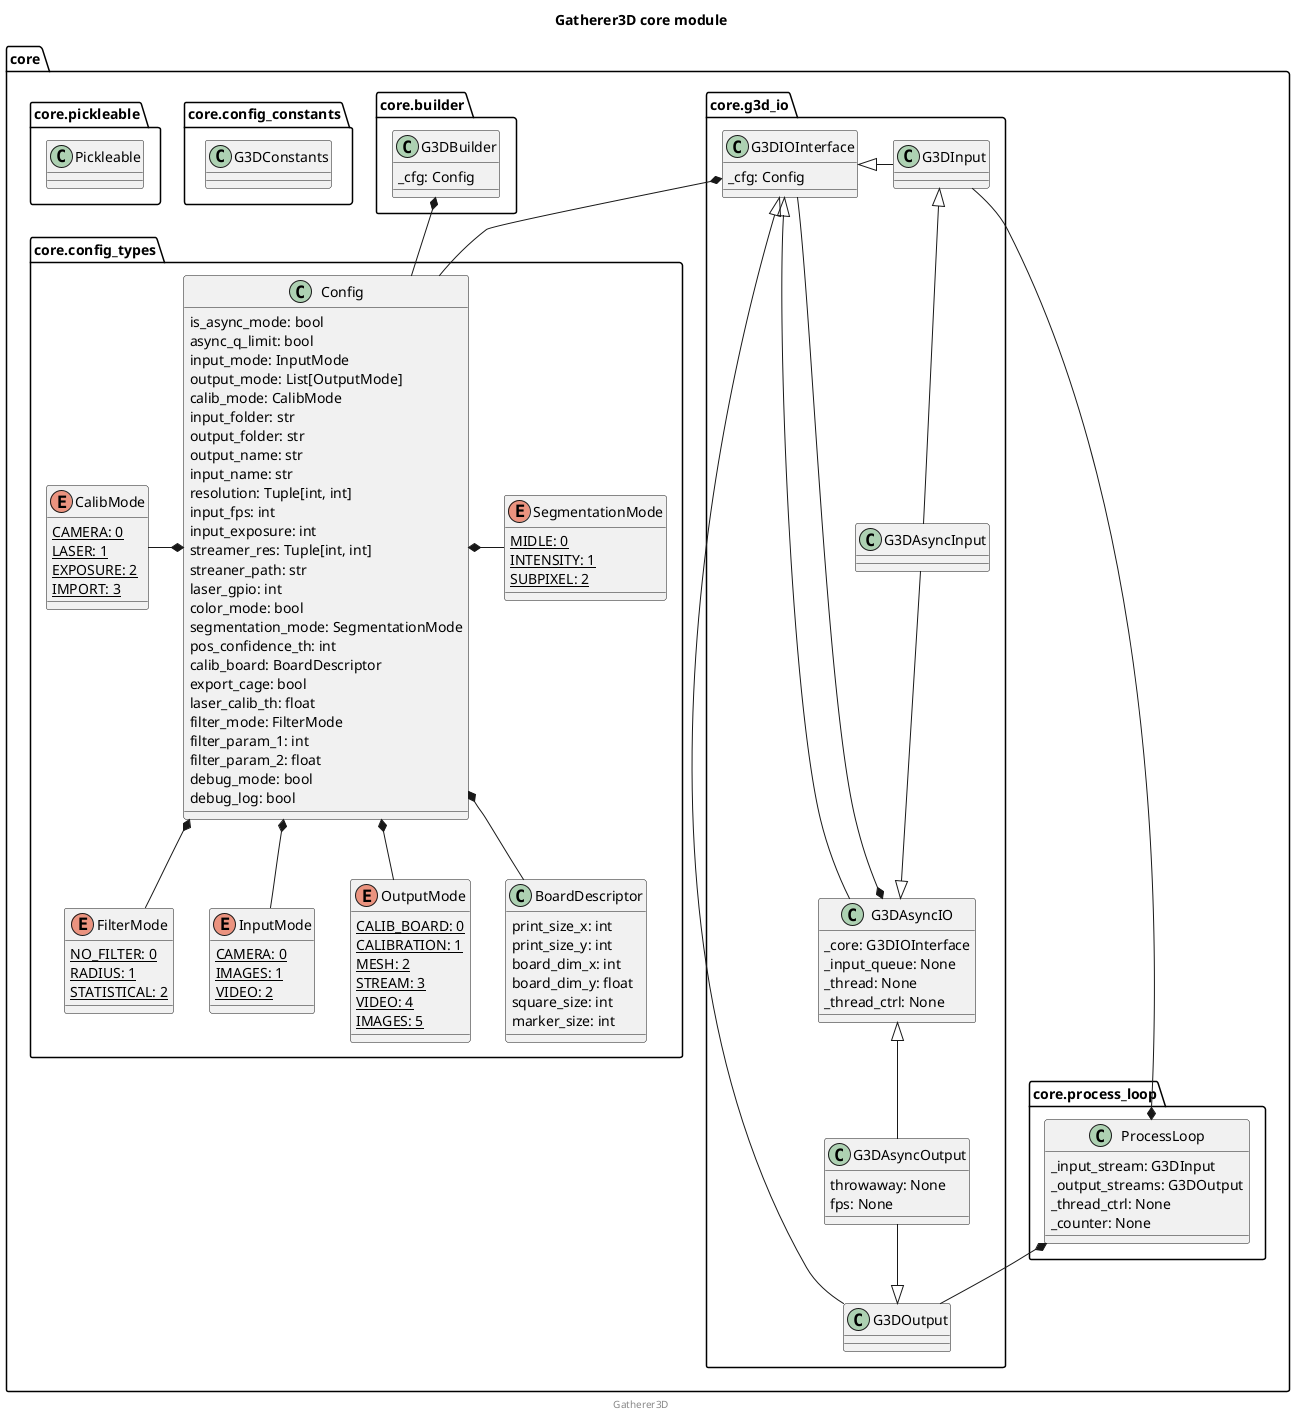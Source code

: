 @startuml Gatherer3D core module

title **Gatherer3D core module**

namespace core {
    namespace g3d_io {}
    namespace builder {}
    namespace process_loop {}
    namespace config_types {}
    namespace config_constants {}
    namespace pickleable {}
}
class core.g3d_io.G3DAsyncInput {
}
class core.g3d_io.G3DAsyncOutput {
    throwaway: None
    fps: None
}
class core.builder.G3DBuilder {
    _cfg: Config
}
class core.g3d_io.G3DInput {
}
class core.process_loop.ProcessLoop {
    _input_stream: G3DInput
    _output_streams: G3DOutput
    _thread_ctrl: None
    _counter: None
}
enum core.config_types.CalibMode {
    CAMERA: 0 {static}
    LASER: 1 {static}
    EXPOSURE: 2 {static}
    IMPORT: 3 {static}
}
class core.config_types.Config {
    is_async_mode: bool
    async_q_limit: bool
    input_mode: InputMode
    output_mode: List[OutputMode]
    calib_mode: CalibMode
    input_folder: str
    output_folder: str
    output_name: str
    input_name: str
    resolution: Tuple[int, int]
    input_fps: int
    input_exposure: int
    streamer_res: Tuple[int, int]
    streaner_path: str
    laser_gpio: int
    color_mode: bool
    segmentation_mode: SegmentationMode
    pos_confidence_th: int
    calib_board: BoardDescriptor
    export_cage: bool
    laser_calib_th: float
    filter_mode: FilterMode
    filter_param_1: int
    filter_param_2: float
    debug_mode: bool
    debug_log: bool
}
enum core.config_types.FilterMode {
    NO_FILTER: 0 {static}
    RADIUS: 1 {static}
    STATISTICAL: 2 {static}
}
class core.config_constants.G3DConstants {
}
enum core.config_types.InputMode {
    CAMERA: 0 {static}
    IMAGES: 1 {static}
    VIDEO: 2 {static}
}
enum core.config_types.OutputMode {
    CALIB_BOARD: 0 {static}
    CALIBRATION: 1 {static}
    MESH: 2 {static}
    STREAM: 3 {static}
    VIDEO: 4 {static}
    IMAGES: 5 {static}
}
enum core.config_types.SegmentationMode {
    MIDLE: 0 {static}
    INTENSITY: 1 {static}
    SUBPIXEL: 2 {static}
}
class core.config_types.BoardDescriptor {
    print_size_x: int
    print_size_y: int
    board_dim_x: int
    board_dim_y: float
    square_size: int
    marker_size: int
}
class core.g3d_io.G3DAsyncIO {
    _core: G3DIOInterface
    _input_queue: None
    _thread: None
    _thread_ctrl: None
}
class core.g3d_io.G3DIOInterface {
    _cfg: Config
}
class core.g3d_io.G3DOutput {
}
class core.pickleable.Pickleable {
}
core.g3d_io.G3DInput <|-- core.g3d_io.G3DAsyncInput
core.g3d_io.G3DAsyncIO <|-up- core.g3d_io.G3DAsyncInput
core.g3d_io.G3DOutput <|-up- core.g3d_io.G3DAsyncOutput
core.g3d_io.G3DAsyncIO <|-- core.g3d_io.G3DAsyncOutput
core.builder.G3DBuilder *-down- core.config_types.Config
core.g3d_io.G3DIOInterface <|-right- core.g3d_io.G3DInput
core.process_loop.ProcessLoop *-up- core.g3d_io.G3DInput
core.process_loop.ProcessLoop *-- core.g3d_io.G3DOutput
core.config_types.Config *-- core.config_types.InputMode
core.config_types.Config *-- core.config_types.OutputMode
core.config_types.Config *-left- core.config_types.CalibMode
core.config_types.Config *-right- core.config_types.SegmentationMode
core.config_types.Config *-- core.config_types.BoardDescriptor
core.config_types.Config *-- core.config_types.FilterMode
core.g3d_io.G3DAsyncIO *-- core.g3d_io.G3DIOInterface
core.g3d_io.G3DIOInterface <|-- core.g3d_io.G3DAsyncIO
core.g3d_io.G3DIOInterface *-- core.config_types.Config
core.g3d_io.G3DIOInterface <|-- core.g3d_io.G3DOutput
footer Gatherer3D
@enduml
